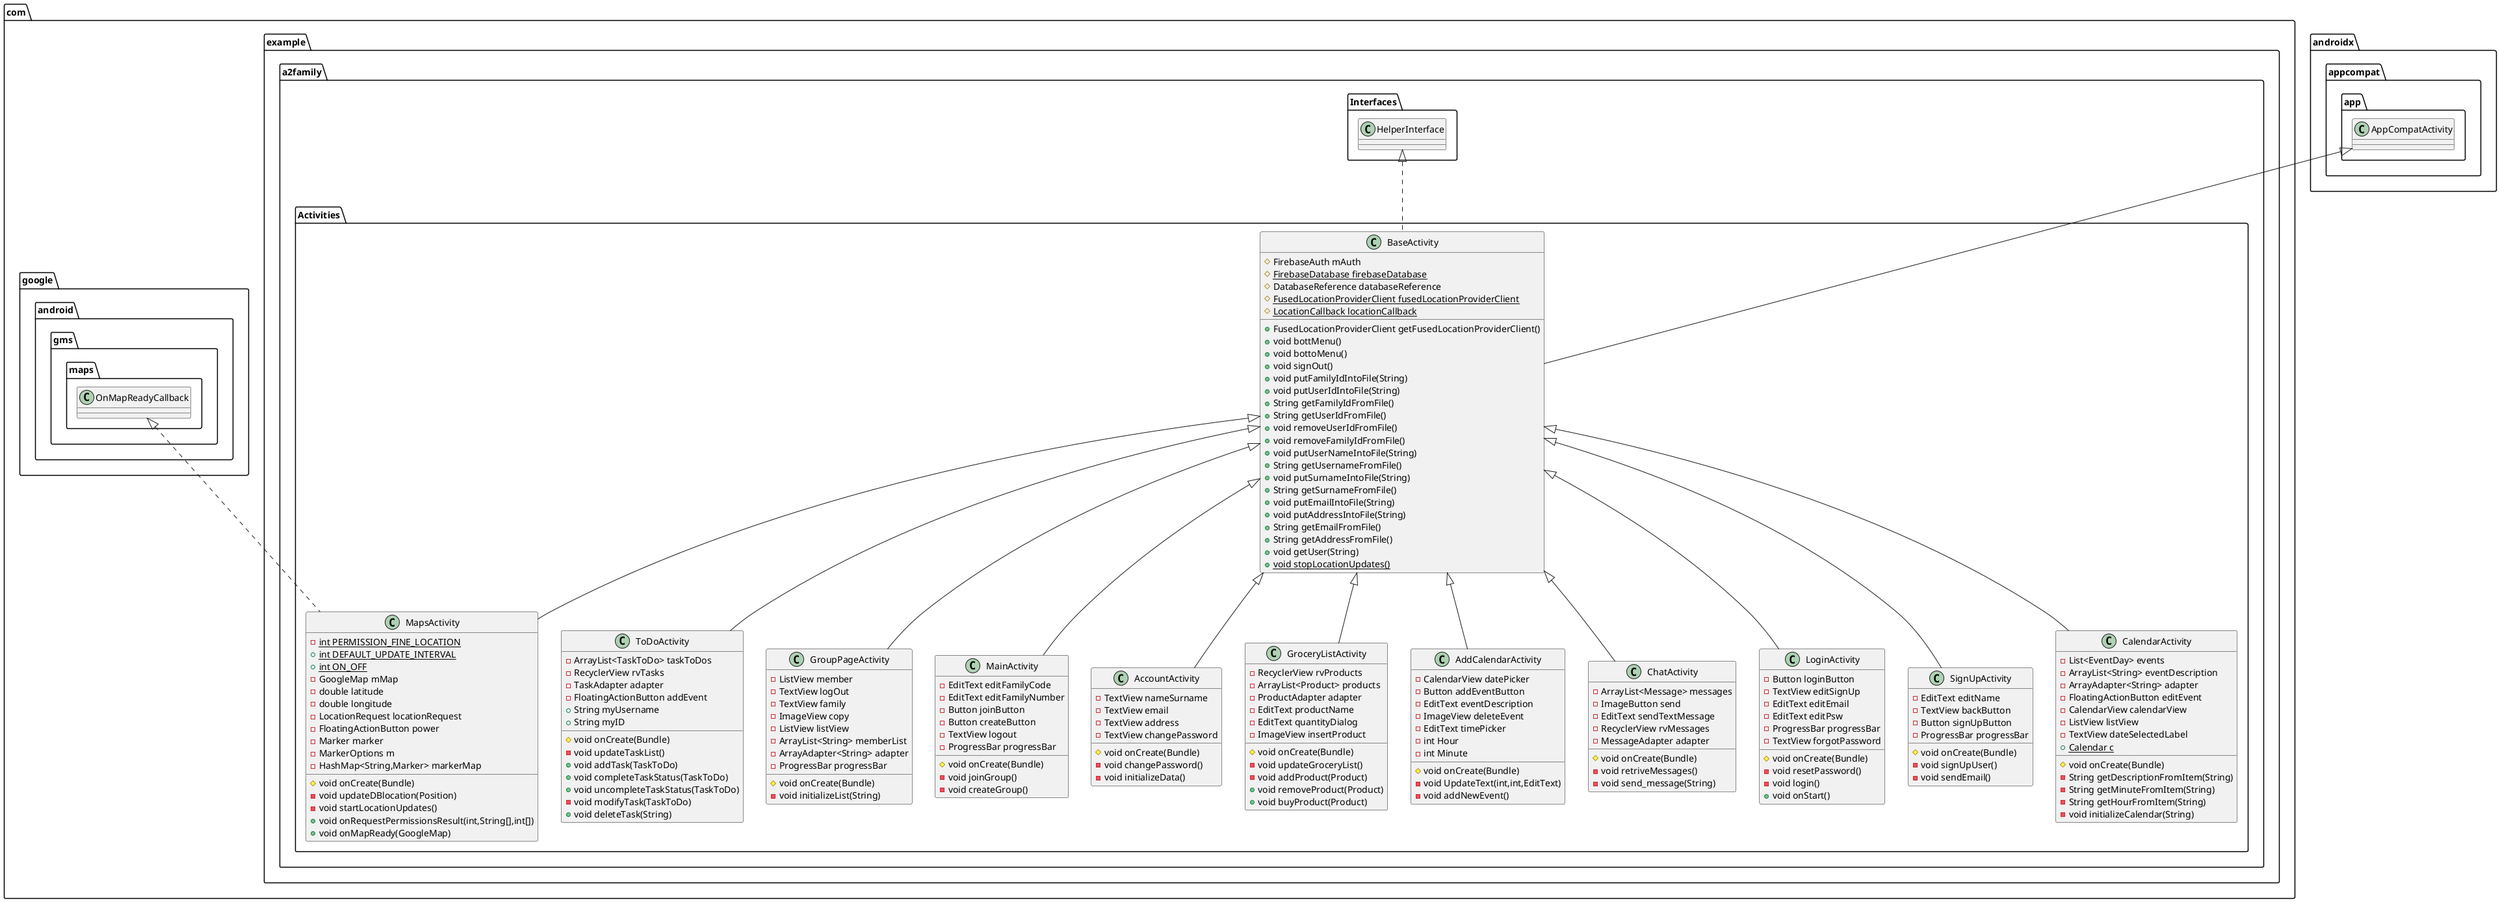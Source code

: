 @startuml
class com.example.a2family.Activities.CalendarActivity {
- List<EventDay> events
- ArrayList<String> eventDescription
- ArrayAdapter<String> adapter
- FloatingActionButton editEvent
- CalendarView calendarView
- ListView listView
- TextView dateSelectedLabel
+ {static} Calendar c
# void onCreate(Bundle)
- String getDescriptionFromItem(String)
- String getMinuteFromItem(String)
- String getHourFromItem(String)
- void initializeCalendar(String)
}
class com.example.a2family.Activities.ToDoActivity {
- ArrayList<TaskToDo> taskToDos
- RecyclerView rvTasks
- TaskAdapter adapter
- FloatingActionButton addEvent
+ String myUsername
+ String myID
# void onCreate(Bundle)
- void updateTaskList()
+ void addTask(TaskToDo)
+ void completeTaskStatus(TaskToDo)
+ void uncompleteTaskStatus(TaskToDo)
- void modifyTask(TaskToDo)
+ void deleteTask(String)
}
class com.example.a2family.Activities.GroupPageActivity {
- ListView member
- TextView logOut
- TextView family
- ImageView copy
- ListView listView
- ArrayList<String> memberList
- ArrayAdapter<String> adapter
- ProgressBar progressBar
# void onCreate(Bundle)
- void initializeList(String)
}
class com.example.a2family.Activities.MainActivity {
- EditText editFamilyCode
- EditText editFamilyNumber
- Button joinButton
- Button createButton
- TextView logout
- ProgressBar progressBar
# void onCreate(Bundle)
- void joinGroup()
- void createGroup()
}
class com.example.a2family.Activities.AccountActivity {
- TextView nameSurname
- TextView email
- TextView address
- TextView changePassword
# void onCreate(Bundle)
- void changePassword()
- void initializeData()
}
class com.example.a2family.Activities.BaseActivity {
# FirebaseAuth mAuth
# {static} FirebaseDatabase firebaseDatabase
# DatabaseReference databaseReference
# {static} FusedLocationProviderClient fusedLocationProviderClient
# {static} LocationCallback locationCallback
+ FusedLocationProviderClient getFusedLocationProviderClient()
+ void bottMenu()
+ void bottoMenu()
+ void signOut()
+ void putFamilyIdIntoFile(String)
+ void putUserIdIntoFile(String)
+ String getFamilyIdFromFile()
+ String getUserIdFromFile()
+ void removeUserIdFromFile()
+ void removeFamilyIdFromFile()
+ void putUserNameIntoFile(String)
+ String getUsernameFromFile()
+ void putSurnameIntoFile(String)
+ String getSurnameFromFile()
+ void putEmailIntoFile(String)
+ void putAddressIntoFile(String)
+ String getEmailFromFile()
+ String getAddressFromFile()
+ void getUser(String)
+ {static} void stopLocationUpdates()
}
class com.example.a2family.Activities.MapsActivity {
- {static} int PERMISSION_FINE_LOCATION
+ {static} int DEFAULT_UPDATE_INTERVAL
+ {static} int ON_OFF
- GoogleMap mMap
- double latitude
- double longitude
- LocationRequest locationRequest
- FloatingActionButton power
- Marker marker
- MarkerOptions m
- HashMap<String,Marker> markerMap
# void onCreate(Bundle)
- void updateDBlocation(Position)
- void startLocationUpdates()
+ void onRequestPermissionsResult(int,String[],int[])
+ void onMapReady(GoogleMap)
}
class com.example.a2family.Activities.GroceryListActivity {
- RecyclerView rvProducts
- ArrayList<Product> products
- ProductAdapter adapter
- EditText productName
- EditText quantityDialog
- ImageView insertProduct
# void onCreate(Bundle)
- void updateGroceryList()
- void addProduct(Product)
+ void removeProduct(Product)
+ void buyProduct(Product)
}
class com.example.a2family.Activities.AddCalendarActivity {
- CalendarView datePicker
- Button addEventButton
- EditText eventDescription
- ImageView deleteEvent
- EditText timePicker
- int Hour
- int Minute
# void onCreate(Bundle)
- void UpdateText(int,int,EditText)
- void addNewEvent()
}
class com.example.a2family.Activities.ChatActivity {
- ArrayList<Message> messages
- ImageButton send
- EditText sendTextMessage
- RecyclerView rvMessages
- MessageAdapter adapter
# void onCreate(Bundle)
- void retriveMessages()
- void send_message(String)
}
class com.example.a2family.Activities.LoginActivity {
- Button loginButton
- TextView editSignUp
- EditText editEmail
- EditText editPsw
- ProgressBar progressBar
- TextView forgotPassword
# void onCreate(Bundle)
- void resetPassword()
- void login()
+ void onStart()
}
class com.example.a2family.Activities.SignUpActivity {
- EditText editName
- TextView backButton
- Button signUpButton
- ProgressBar progressBar
# void onCreate(Bundle)
- void signUpUser()
- void sendEmail()
}


com.example.a2family.Activities.BaseActivity <|-- com.example.a2family.Activities.CalendarActivity
com.example.a2family.Activities.BaseActivity <|-- com.example.a2family.Activities.ToDoActivity
com.example.a2family.Activities.BaseActivity <|-- com.example.a2family.Activities.GroupPageActivity
com.example.a2family.Activities.BaseActivity <|-- com.example.a2family.Activities.MainActivity
com.example.a2family.Activities.BaseActivity <|-- com.example.a2family.Activities.AccountActivity
com.example.a2family.Interfaces.HelperInterface <|.. com.example.a2family.Activities.BaseActivity
androidx.appcompat.app.AppCompatActivity <|-- com.example.a2family.Activities.BaseActivity
com.google.android.gms.maps.OnMapReadyCallback <|.. com.example.a2family.Activities.MapsActivity
com.example.a2family.Activities.BaseActivity <|-- com.example.a2family.Activities.MapsActivity
com.example.a2family.Activities.BaseActivity <|-- com.example.a2family.Activities.GroceryListActivity
com.example.a2family.Activities.BaseActivity <|-- com.example.a2family.Activities.AddCalendarActivity
com.example.a2family.Activities.BaseActivity <|-- com.example.a2family.Activities.ChatActivity
com.example.a2family.Activities.BaseActivity <|-- com.example.a2family.Activities.LoginActivity
com.example.a2family.Activities.BaseActivity <|-- com.example.a2family.Activities.SignUpActivity
@enduml